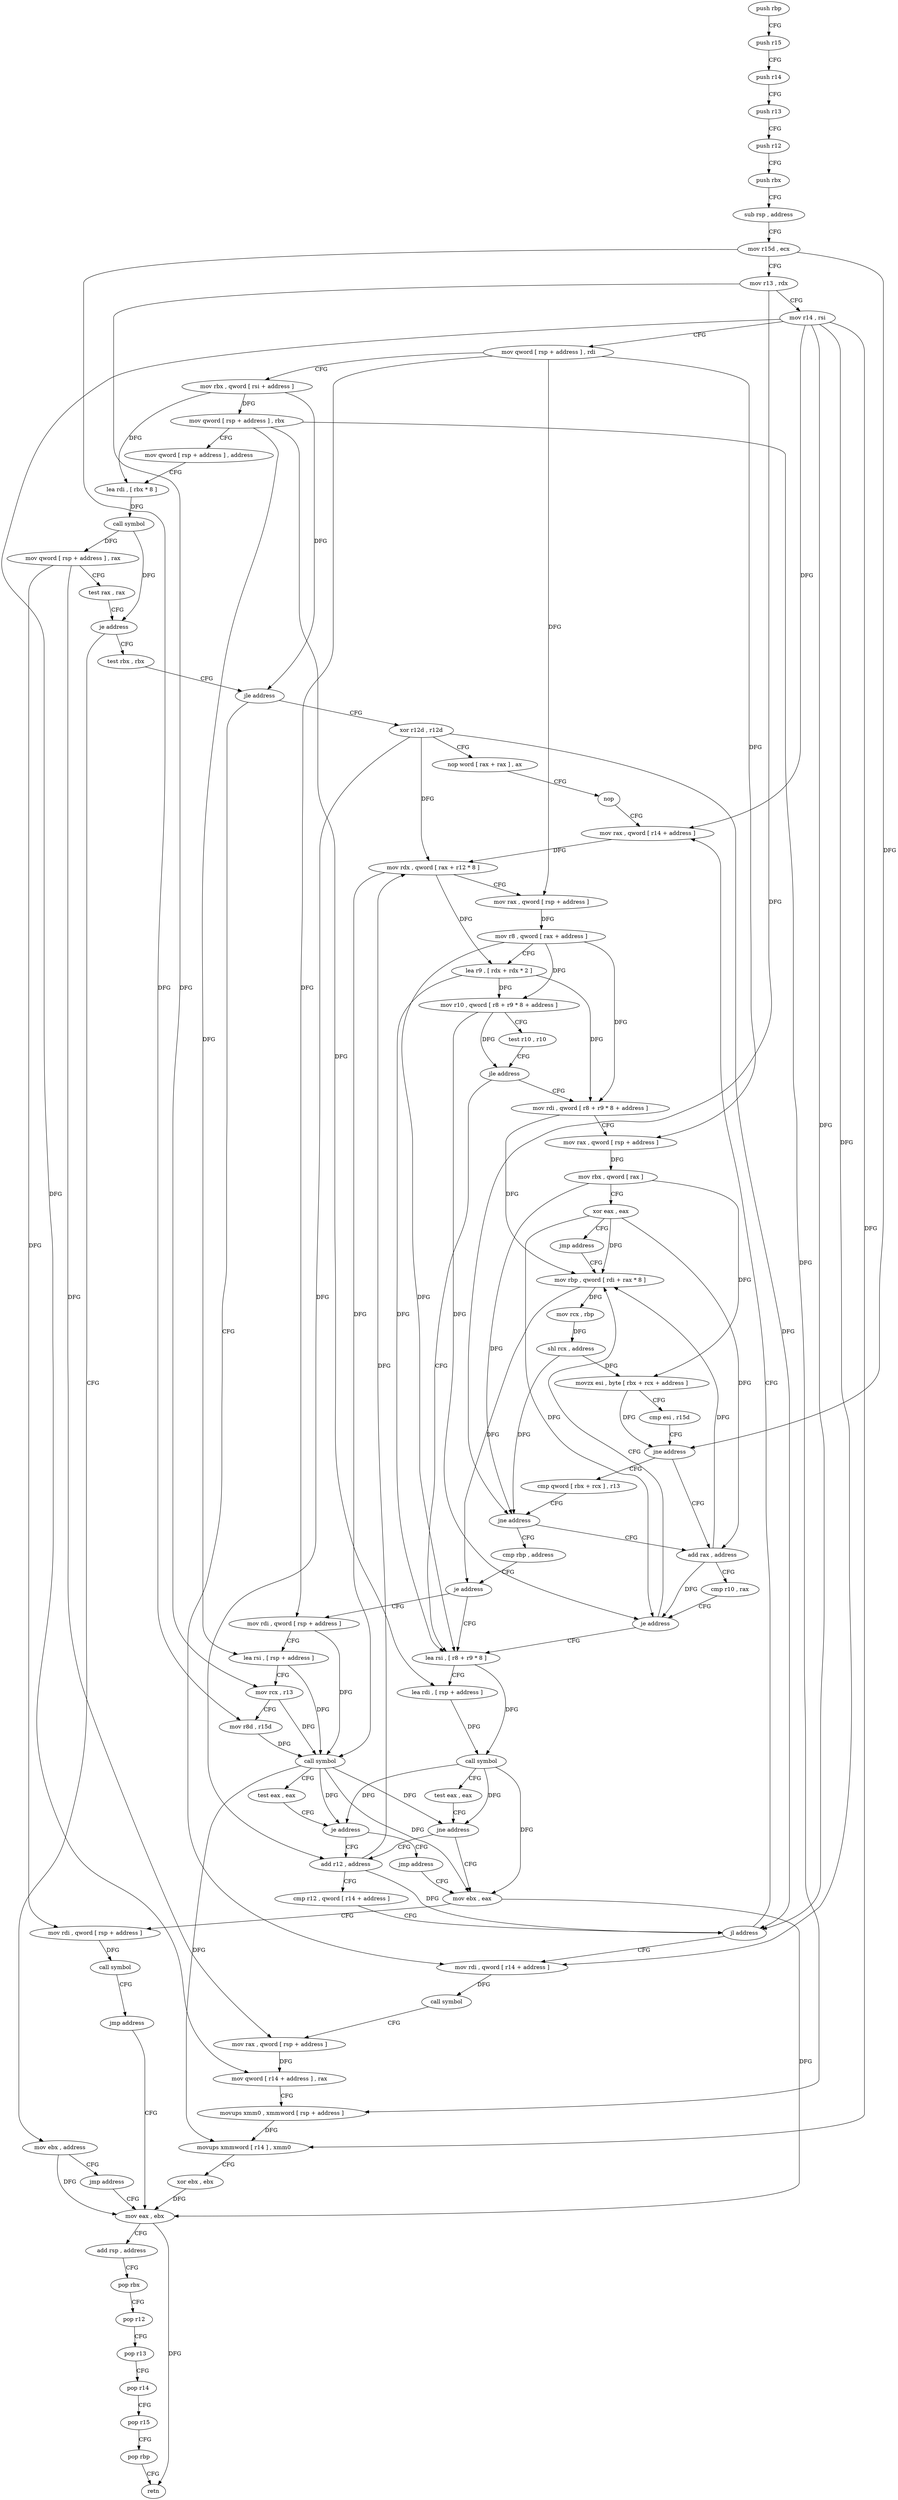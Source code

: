 digraph "func" {
"4370944" [label = "push rbp" ]
"4370945" [label = "push r15" ]
"4370947" [label = "push r14" ]
"4370949" [label = "push r13" ]
"4370951" [label = "push r12" ]
"4370953" [label = "push rbx" ]
"4370954" [label = "sub rsp , address" ]
"4370958" [label = "mov r15d , ecx" ]
"4370961" [label = "mov r13 , rdx" ]
"4370964" [label = "mov r14 , rsi" ]
"4370967" [label = "mov qword [ rsp + address ] , rdi" ]
"4370972" [label = "mov rbx , qword [ rsi + address ]" ]
"4370976" [label = "mov qword [ rsp + address ] , rbx" ]
"4370981" [label = "mov qword [ rsp + address ] , address" ]
"4370990" [label = "lea rdi , [ rbx * 8 ]" ]
"4370998" [label = "call symbol" ]
"4371003" [label = "mov qword [ rsp + address ] , rax" ]
"4371008" [label = "test rax , rax" ]
"4371011" [label = "je address" ]
"4371260" [label = "mov ebx , address" ]
"4371017" [label = "test rbx , rbx" ]
"4371265" [label = "jmp address" ]
"4371229" [label = "mov eax , ebx" ]
"4371020" [label = "jle address" ]
"4371200" [label = "mov rdi , qword [ r14 + address ]" ]
"4371026" [label = "xor r12d , r12d" ]
"4371231" [label = "add rsp , address" ]
"4371235" [label = "pop rbx" ]
"4371236" [label = "pop r12" ]
"4371238" [label = "pop r13" ]
"4371240" [label = "pop r14" ]
"4371242" [label = "pop r15" ]
"4371244" [label = "pop rbp" ]
"4371245" [label = "retn" ]
"4371204" [label = "call symbol" ]
"4371209" [label = "mov rax , qword [ rsp + address ]" ]
"4371214" [label = "mov qword [ r14 + address ] , rax" ]
"4371218" [label = "movups xmm0 , xmmword [ rsp + address ]" ]
"4371223" [label = "movups xmmword [ r14 ] , xmm0" ]
"4371227" [label = "xor ebx , ebx" ]
"4371029" [label = "nop word [ rax + rax ] , ax" ]
"4371039" [label = "nop" ]
"4371040" [label = "mov rax , qword [ r14 + address ]" ]
"4371168" [label = "lea rsi , [ r8 + r9 * 8 ]" ]
"4371172" [label = "lea rdi , [ rsp + address ]" ]
"4371177" [label = "call symbol" ]
"4371182" [label = "test eax , eax" ]
"4371184" [label = "jne address" ]
"4371246" [label = "mov ebx , eax" ]
"4371186" [label = "add r12 , address" ]
"4371071" [label = "mov rdi , qword [ r8 + r9 * 8 + address ]" ]
"4371076" [label = "mov rax , qword [ rsp + address ]" ]
"4371081" [label = "mov rbx , qword [ rax ]" ]
"4371084" [label = "xor eax , eax" ]
"4371086" [label = "jmp address" ]
"4371097" [label = "mov rbp , qword [ rdi + rax * 8 ]" ]
"4371248" [label = "mov rdi , qword [ rsp + address ]" ]
"4371253" [label = "call symbol" ]
"4371258" [label = "jmp address" ]
"4371190" [label = "cmp r12 , qword [ r14 + address ]" ]
"4371194" [label = "jl address" ]
"4371101" [label = "mov rcx , rbp" ]
"4371104" [label = "shl rcx , address" ]
"4371108" [label = "movzx esi , byte [ rbx + rcx + address ]" ]
"4371113" [label = "cmp esi , r15d" ]
"4371116" [label = "jne address" ]
"4371088" [label = "add rax , address" ]
"4371118" [label = "cmp qword [ rbx + rcx ] , r13" ]
"4371044" [label = "mov rdx , qword [ rax + r12 * 8 ]" ]
"4371048" [label = "mov rax , qword [ rsp + address ]" ]
"4371053" [label = "mov r8 , qword [ rax + address ]" ]
"4371057" [label = "lea r9 , [ rdx + rdx * 2 ]" ]
"4371061" [label = "mov r10 , qword [ r8 + r9 * 8 + address ]" ]
"4371066" [label = "test r10 , r10" ]
"4371069" [label = "jle address" ]
"4371092" [label = "cmp r10 , rax" ]
"4371095" [label = "je address" ]
"4371122" [label = "jne address" ]
"4371124" [label = "cmp rbp , address" ]
"4371128" [label = "je address" ]
"4371130" [label = "mov rdi , qword [ rsp + address ]" ]
"4371135" [label = "lea rsi , [ rsp + address ]" ]
"4371140" [label = "mov rcx , r13" ]
"4371143" [label = "mov r8d , r15d" ]
"4371146" [label = "call symbol" ]
"4371151" [label = "test eax , eax" ]
"4371153" [label = "je address" ]
"4371155" [label = "jmp address" ]
"4370944" -> "4370945" [ label = "CFG" ]
"4370945" -> "4370947" [ label = "CFG" ]
"4370947" -> "4370949" [ label = "CFG" ]
"4370949" -> "4370951" [ label = "CFG" ]
"4370951" -> "4370953" [ label = "CFG" ]
"4370953" -> "4370954" [ label = "CFG" ]
"4370954" -> "4370958" [ label = "CFG" ]
"4370958" -> "4370961" [ label = "CFG" ]
"4370958" -> "4371116" [ label = "DFG" ]
"4370958" -> "4371143" [ label = "DFG" ]
"4370961" -> "4370964" [ label = "CFG" ]
"4370961" -> "4371122" [ label = "DFG" ]
"4370961" -> "4371140" [ label = "DFG" ]
"4370964" -> "4370967" [ label = "CFG" ]
"4370964" -> "4371200" [ label = "DFG" ]
"4370964" -> "4371214" [ label = "DFG" ]
"4370964" -> "4371223" [ label = "DFG" ]
"4370964" -> "4371040" [ label = "DFG" ]
"4370964" -> "4371194" [ label = "DFG" ]
"4370967" -> "4370972" [ label = "CFG" ]
"4370967" -> "4371048" [ label = "DFG" ]
"4370967" -> "4371076" [ label = "DFG" ]
"4370967" -> "4371130" [ label = "DFG" ]
"4370972" -> "4370976" [ label = "DFG" ]
"4370972" -> "4370990" [ label = "DFG" ]
"4370972" -> "4371020" [ label = "DFG" ]
"4370976" -> "4370981" [ label = "CFG" ]
"4370976" -> "4371218" [ label = "DFG" ]
"4370976" -> "4371172" [ label = "DFG" ]
"4370976" -> "4371135" [ label = "DFG" ]
"4370981" -> "4370990" [ label = "CFG" ]
"4370990" -> "4370998" [ label = "DFG" ]
"4370998" -> "4371003" [ label = "DFG" ]
"4370998" -> "4371011" [ label = "DFG" ]
"4371003" -> "4371008" [ label = "CFG" ]
"4371003" -> "4371209" [ label = "DFG" ]
"4371003" -> "4371248" [ label = "DFG" ]
"4371008" -> "4371011" [ label = "CFG" ]
"4371011" -> "4371260" [ label = "CFG" ]
"4371011" -> "4371017" [ label = "CFG" ]
"4371260" -> "4371265" [ label = "CFG" ]
"4371260" -> "4371229" [ label = "DFG" ]
"4371017" -> "4371020" [ label = "CFG" ]
"4371265" -> "4371229" [ label = "CFG" ]
"4371229" -> "4371231" [ label = "CFG" ]
"4371229" -> "4371245" [ label = "DFG" ]
"4371020" -> "4371200" [ label = "CFG" ]
"4371020" -> "4371026" [ label = "CFG" ]
"4371200" -> "4371204" [ label = "DFG" ]
"4371026" -> "4371029" [ label = "CFG" ]
"4371026" -> "4371044" [ label = "DFG" ]
"4371026" -> "4371186" [ label = "DFG" ]
"4371026" -> "4371194" [ label = "DFG" ]
"4371231" -> "4371235" [ label = "CFG" ]
"4371235" -> "4371236" [ label = "CFG" ]
"4371236" -> "4371238" [ label = "CFG" ]
"4371238" -> "4371240" [ label = "CFG" ]
"4371240" -> "4371242" [ label = "CFG" ]
"4371242" -> "4371244" [ label = "CFG" ]
"4371244" -> "4371245" [ label = "CFG" ]
"4371204" -> "4371209" [ label = "CFG" ]
"4371209" -> "4371214" [ label = "DFG" ]
"4371214" -> "4371218" [ label = "CFG" ]
"4371218" -> "4371223" [ label = "DFG" ]
"4371223" -> "4371227" [ label = "CFG" ]
"4371227" -> "4371229" [ label = "DFG" ]
"4371029" -> "4371039" [ label = "CFG" ]
"4371039" -> "4371040" [ label = "CFG" ]
"4371040" -> "4371044" [ label = "DFG" ]
"4371168" -> "4371172" [ label = "CFG" ]
"4371168" -> "4371177" [ label = "DFG" ]
"4371172" -> "4371177" [ label = "DFG" ]
"4371177" -> "4371182" [ label = "CFG" ]
"4371177" -> "4371184" [ label = "DFG" ]
"4371177" -> "4371246" [ label = "DFG" ]
"4371177" -> "4371153" [ label = "DFG" ]
"4371182" -> "4371184" [ label = "CFG" ]
"4371184" -> "4371246" [ label = "CFG" ]
"4371184" -> "4371186" [ label = "CFG" ]
"4371246" -> "4371248" [ label = "CFG" ]
"4371246" -> "4371229" [ label = "DFG" ]
"4371186" -> "4371190" [ label = "CFG" ]
"4371186" -> "4371044" [ label = "DFG" ]
"4371186" -> "4371194" [ label = "DFG" ]
"4371071" -> "4371076" [ label = "CFG" ]
"4371071" -> "4371097" [ label = "DFG" ]
"4371076" -> "4371081" [ label = "DFG" ]
"4371081" -> "4371084" [ label = "CFG" ]
"4371081" -> "4371108" [ label = "DFG" ]
"4371081" -> "4371122" [ label = "DFG" ]
"4371084" -> "4371086" [ label = "CFG" ]
"4371084" -> "4371097" [ label = "DFG" ]
"4371084" -> "4371088" [ label = "DFG" ]
"4371084" -> "4371095" [ label = "DFG" ]
"4371086" -> "4371097" [ label = "CFG" ]
"4371097" -> "4371101" [ label = "DFG" ]
"4371097" -> "4371128" [ label = "DFG" ]
"4371248" -> "4371253" [ label = "DFG" ]
"4371253" -> "4371258" [ label = "CFG" ]
"4371258" -> "4371229" [ label = "CFG" ]
"4371190" -> "4371194" [ label = "CFG" ]
"4371194" -> "4371040" [ label = "CFG" ]
"4371194" -> "4371200" [ label = "CFG" ]
"4371101" -> "4371104" [ label = "DFG" ]
"4371104" -> "4371108" [ label = "DFG" ]
"4371104" -> "4371122" [ label = "DFG" ]
"4371108" -> "4371113" [ label = "CFG" ]
"4371108" -> "4371116" [ label = "DFG" ]
"4371113" -> "4371116" [ label = "CFG" ]
"4371116" -> "4371088" [ label = "CFG" ]
"4371116" -> "4371118" [ label = "CFG" ]
"4371088" -> "4371092" [ label = "CFG" ]
"4371088" -> "4371097" [ label = "DFG" ]
"4371088" -> "4371095" [ label = "DFG" ]
"4371118" -> "4371122" [ label = "CFG" ]
"4371044" -> "4371048" [ label = "CFG" ]
"4371044" -> "4371057" [ label = "DFG" ]
"4371044" -> "4371146" [ label = "DFG" ]
"4371048" -> "4371053" [ label = "DFG" ]
"4371053" -> "4371057" [ label = "CFG" ]
"4371053" -> "4371061" [ label = "DFG" ]
"4371053" -> "4371168" [ label = "DFG" ]
"4371053" -> "4371071" [ label = "DFG" ]
"4371057" -> "4371061" [ label = "DFG" ]
"4371057" -> "4371168" [ label = "DFG" ]
"4371057" -> "4371071" [ label = "DFG" ]
"4371061" -> "4371066" [ label = "CFG" ]
"4371061" -> "4371069" [ label = "DFG" ]
"4371061" -> "4371095" [ label = "DFG" ]
"4371066" -> "4371069" [ label = "CFG" ]
"4371069" -> "4371168" [ label = "CFG" ]
"4371069" -> "4371071" [ label = "CFG" ]
"4371092" -> "4371095" [ label = "CFG" ]
"4371095" -> "4371168" [ label = "CFG" ]
"4371095" -> "4371097" [ label = "CFG" ]
"4371122" -> "4371088" [ label = "CFG" ]
"4371122" -> "4371124" [ label = "CFG" ]
"4371124" -> "4371128" [ label = "CFG" ]
"4371128" -> "4371168" [ label = "CFG" ]
"4371128" -> "4371130" [ label = "CFG" ]
"4371130" -> "4371135" [ label = "CFG" ]
"4371130" -> "4371146" [ label = "DFG" ]
"4371135" -> "4371140" [ label = "CFG" ]
"4371135" -> "4371146" [ label = "DFG" ]
"4371140" -> "4371143" [ label = "CFG" ]
"4371140" -> "4371146" [ label = "DFG" ]
"4371143" -> "4371146" [ label = "DFG" ]
"4371146" -> "4371151" [ label = "CFG" ]
"4371146" -> "4371223" [ label = "DFG" ]
"4371146" -> "4371184" [ label = "DFG" ]
"4371146" -> "4371246" [ label = "DFG" ]
"4371146" -> "4371153" [ label = "DFG" ]
"4371151" -> "4371153" [ label = "CFG" ]
"4371153" -> "4371186" [ label = "CFG" ]
"4371153" -> "4371155" [ label = "CFG" ]
"4371155" -> "4371246" [ label = "CFG" ]
}
